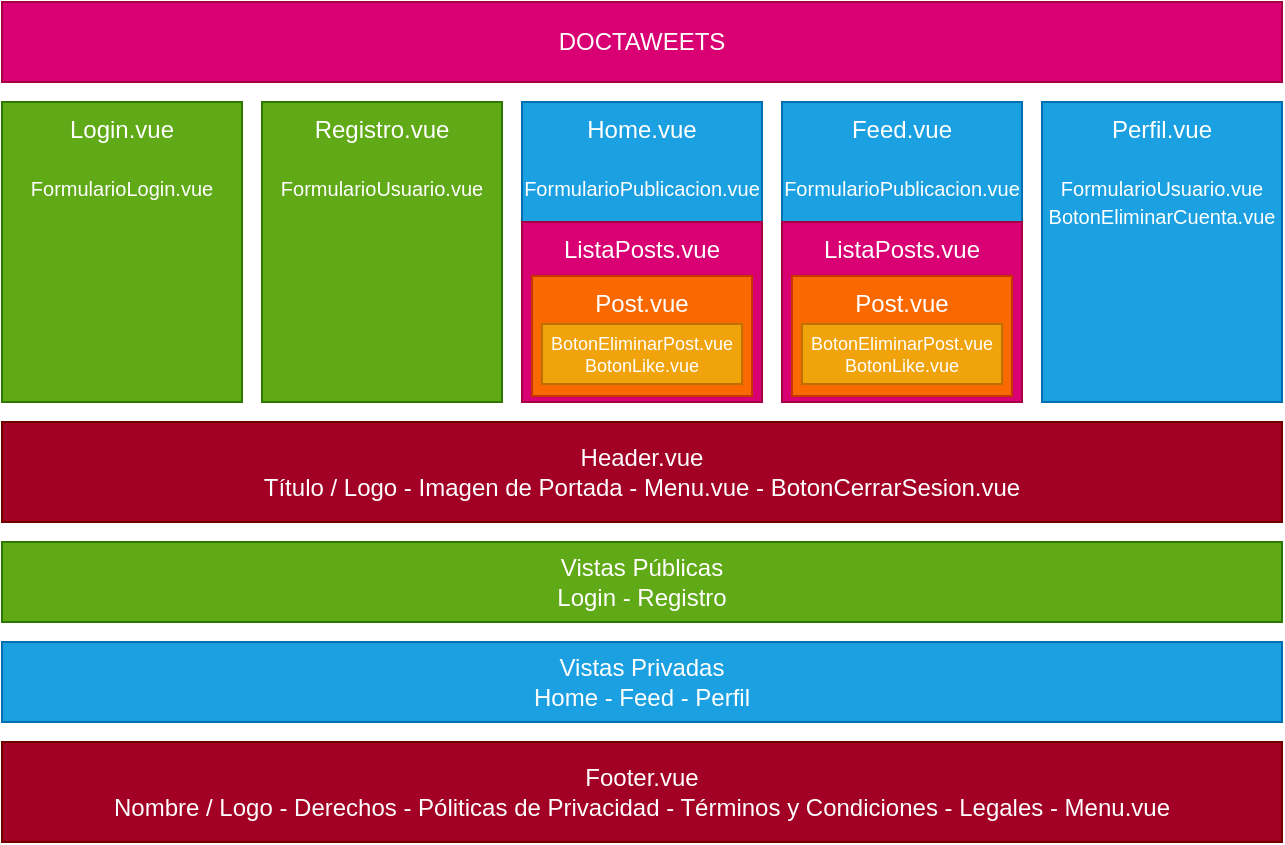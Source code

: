 <mxfile version="13.6.5">
    <diagram id="BD4IVBMlHvsRVazpsT13" name="Page-1">
        <mxGraphModel dx="1516" dy="587" grid="1" gridSize="10" guides="1" tooltips="1" connect="1" arrows="1" fold="1" page="1" pageScale="1" pageWidth="827" pageHeight="1169" math="0" shadow="0">
            <root>
                <mxCell id="0"/>
                <mxCell id="1" parent="0"/>
                <mxCell id="3" value="Home.vue&lt;br&gt;&lt;br&gt;&lt;font style=&quot;font-size: 10px&quot;&gt;FormularioPublicacion.vue&lt;/font&gt;" style="whiteSpace=wrap;html=1;fillColor=#1ba1e2;strokeColor=#006EAF;fontColor=#ffffff;verticalAlign=top;" parent="1" vertex="1">
                    <mxGeometry x="60" y="50" width="120" height="150" as="geometry"/>
                </mxCell>
                <mxCell id="4" value="Registro.vue&lt;br&gt;&lt;br&gt;&lt;font style=&quot;font-size: 10px&quot;&gt;FormularioUsuario.vue&lt;/font&gt;" style="whiteSpace=wrap;html=1;fillColor=#60a917;strokeColor=#2D7600;fontColor=#ffffff;verticalAlign=top;" parent="1" vertex="1">
                    <mxGeometry x="-70" y="50" width="120" height="150" as="geometry"/>
                </mxCell>
                <mxCell id="5" value="Login.vue&lt;br&gt;&lt;br&gt;&lt;font style=&quot;font-size: 10px&quot;&gt;FormularioLogin.vue&lt;/font&gt;" style="whiteSpace=wrap;html=1;fillColor=#60a917;strokeColor=#2D7600;fontColor=#ffffff;verticalAlign=top;" parent="1" vertex="1">
                    <mxGeometry x="-200" y="50" width="120" height="150" as="geometry"/>
                </mxCell>
                <mxCell id="6" value="Feed.vue&lt;br&gt;&lt;br&gt;&lt;font style=&quot;font-size: 10px&quot;&gt;FormularioPublicacion.vue&lt;br&gt;&lt;/font&gt;" style="whiteSpace=wrap;html=1;fillColor=#1ba1e2;strokeColor=#006EAF;fontColor=#ffffff;verticalAlign=top;" parent="1" vertex="1">
                    <mxGeometry x="190" y="50" width="120" height="150" as="geometry"/>
                </mxCell>
                <mxCell id="7" value="Perfil.vue&lt;br&gt;&lt;br&gt;&lt;font style=&quot;font-size: 10px&quot;&gt;FormularioUsuario.vue&lt;br&gt;BotonEliminarCuenta.vue&lt;/font&gt;" style="whiteSpace=wrap;html=1;fillColor=#1ba1e2;strokeColor=#006EAF;fontColor=#ffffff;verticalAlign=top;" parent="1" vertex="1">
                    <mxGeometry x="320" y="50" width="120" height="150" as="geometry"/>
                </mxCell>
                <mxCell id="13" value="Header.vue&lt;br&gt;Título / Logo - Imagen de Portada - Menu.vue - BotonCerrarSesion.vue" style="whiteSpace=wrap;html=1;fillColor=#a20025;strokeColor=#6F0000;fontColor=#ffffff;" parent="1" vertex="1">
                    <mxGeometry x="-200" y="210" width="640" height="50" as="geometry"/>
                </mxCell>
                <mxCell id="15" value="Footer.vue&lt;br&gt;Nombre / Logo - Derechos - Póliticas de Privacidad - Términos y Condiciones - Legales -&amp;nbsp;Menu.vue" style="whiteSpace=wrap;html=1;fillColor=#a20025;strokeColor=#6F0000;fontColor=#ffffff;" parent="1" vertex="1">
                    <mxGeometry x="-200" y="370" width="640" height="50" as="geometry"/>
                </mxCell>
                <mxCell id="17" value="Vistas Privadas&lt;br&gt;Home - Feed - Perfil" style="whiteSpace=wrap;html=1;fillColor=#1ba1e2;strokeColor=#006EAF;fontColor=#ffffff;" parent="1" vertex="1">
                    <mxGeometry x="-200" y="320" width="640" height="40" as="geometry"/>
                </mxCell>
                <mxCell id="23" value="DOCTAWEETS" style="whiteSpace=wrap;html=1;fillColor=#d80073;strokeColor=#A50040;fontColor=#ffffff;" parent="1" vertex="1">
                    <mxGeometry x="-200" width="640" height="40" as="geometry"/>
                </mxCell>
                <mxCell id="24" value="Vistas Públicas&lt;br&gt;Login - Registro" style="whiteSpace=wrap;html=1;fillColor=#60a917;strokeColor=#2D7600;fontColor=#ffffff;" parent="1" vertex="1">
                    <mxGeometry x="-200" y="270" width="640" height="40" as="geometry"/>
                </mxCell>
                <mxCell id="26" value="&lt;span style=&quot;color: rgb(255 , 255 , 255)&quot;&gt;ListaPosts.vue&lt;/span&gt;" style="rounded=0;whiteSpace=wrap;html=1;verticalAlign=top;fillColor=#d80073;strokeColor=#A50040;fontColor=#ffffff;" vertex="1" parent="1">
                    <mxGeometry x="60" y="110" width="120" height="90" as="geometry"/>
                </mxCell>
                <mxCell id="27" value="Post.vue" style="rounded=0;whiteSpace=wrap;html=1;verticalAlign=top;fillColor=#fa6800;strokeColor=#C73500;fontColor=#ffffff;" vertex="1" parent="1">
                    <mxGeometry x="65" y="137" width="110" height="60" as="geometry"/>
                </mxCell>
                <mxCell id="28" value="&lt;span style=&quot;font-size: 9px;&quot;&gt;BotonEliminarPost.vue&lt;/span&gt;&lt;br style=&quot;font-size: 9px;&quot;&gt;&lt;span style=&quot;font-size: 9px;&quot;&gt;BotonLike.vue&lt;br style=&quot;font-size: 9px;&quot;&gt;&lt;/span&gt;" style="rounded=0;whiteSpace=wrap;html=1;fillColor=#f0a30a;strokeColor=#BD7000;fontColor=#ffffff;fontSize=9;" vertex="1" parent="1">
                    <mxGeometry x="70" y="161" width="100" height="30" as="geometry"/>
                </mxCell>
                <mxCell id="29" value="&lt;span style=&quot;color: rgb(255 , 255 , 255)&quot;&gt;ListaPosts.vue&lt;/span&gt;" style="rounded=0;whiteSpace=wrap;html=1;verticalAlign=top;fillColor=#d80073;strokeColor=#A50040;fontColor=#ffffff;" vertex="1" parent="1">
                    <mxGeometry x="190" y="110" width="120" height="90" as="geometry"/>
                </mxCell>
                <mxCell id="30" value="Post.vue" style="rounded=0;whiteSpace=wrap;html=1;verticalAlign=top;fillColor=#fa6800;strokeColor=#C73500;fontColor=#ffffff;" vertex="1" parent="1">
                    <mxGeometry x="195" y="137" width="110" height="60" as="geometry"/>
                </mxCell>
                <mxCell id="31" value="&lt;span style=&quot;font-size: 9px;&quot;&gt;BotonEliminarPost.vue&lt;/span&gt;&lt;br style=&quot;font-size: 9px;&quot;&gt;&lt;span style=&quot;font-size: 9px;&quot;&gt;BotonLike.vue&lt;br style=&quot;font-size: 9px;&quot;&gt;&lt;/span&gt;" style="rounded=0;whiteSpace=wrap;html=1;fillColor=#f0a30a;strokeColor=#BD7000;fontColor=#ffffff;fontSize=9;" vertex="1" parent="1">
                    <mxGeometry x="200" y="161" width="100" height="30" as="geometry"/>
                </mxCell>
            </root>
        </mxGraphModel>
    </diagram>
</mxfile>